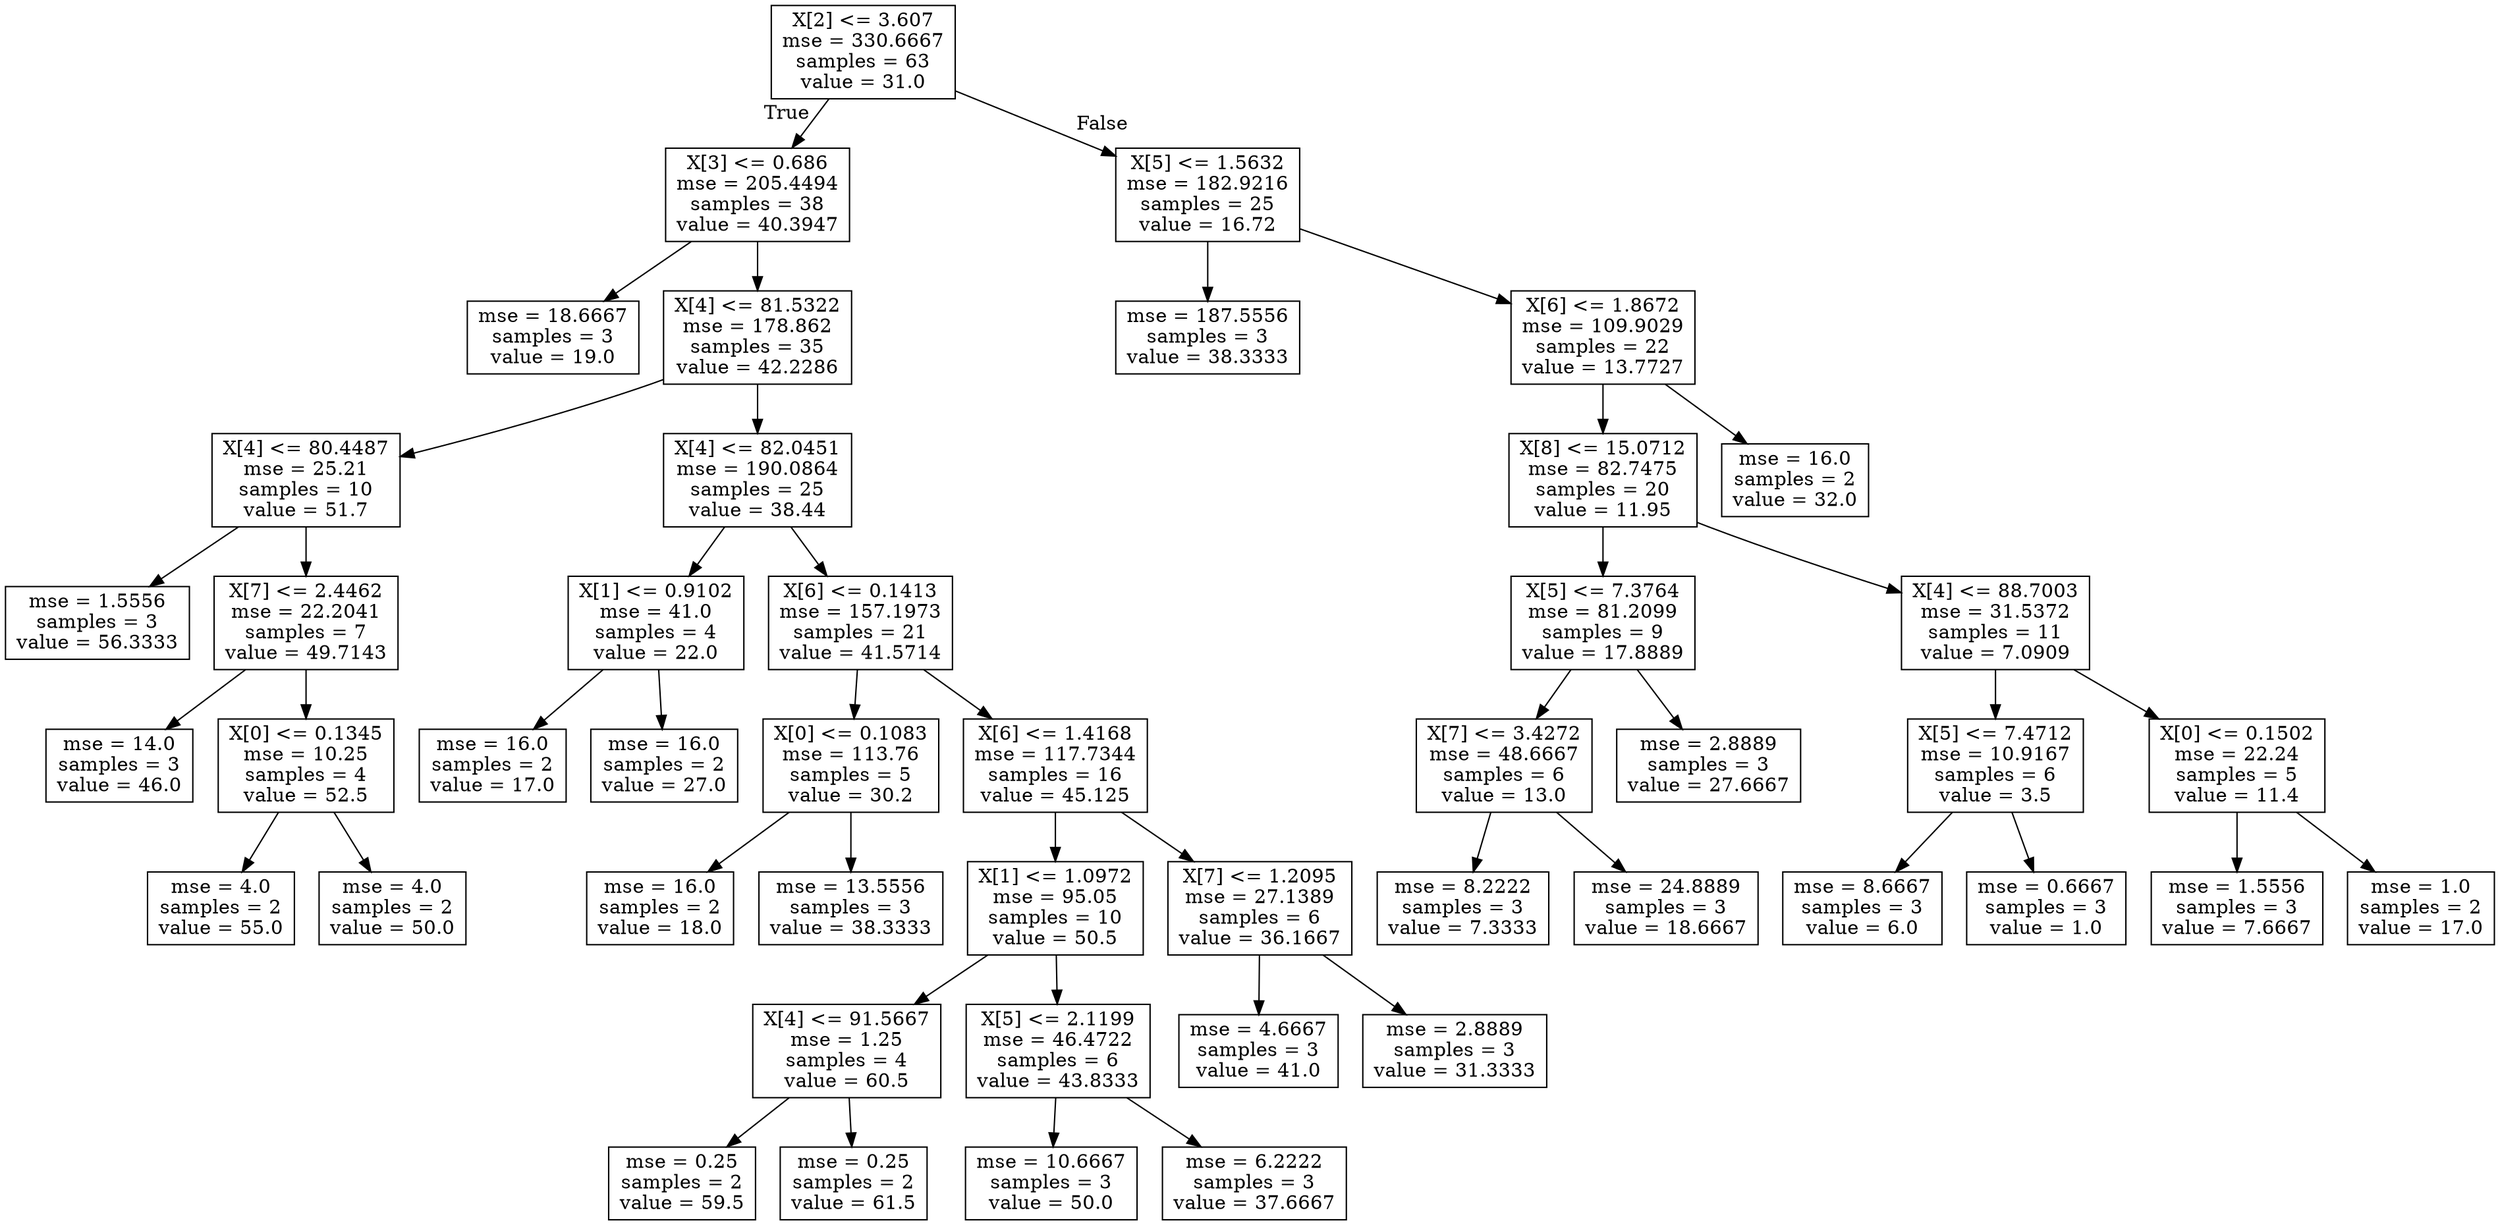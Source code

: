 digraph Tree {
node [shape=box] ;
0 [label="X[2] <= 3.607\nmse = 330.6667\nsamples = 63\nvalue = 31.0"] ;
1 [label="X[3] <= 0.686\nmse = 205.4494\nsamples = 38\nvalue = 40.3947"] ;
0 -> 1 [labeldistance=2.5, labelangle=45, headlabel="True"] ;
2 [label="mse = 18.6667\nsamples = 3\nvalue = 19.0"] ;
1 -> 2 ;
3 [label="X[4] <= 81.5322\nmse = 178.862\nsamples = 35\nvalue = 42.2286"] ;
1 -> 3 ;
4 [label="X[4] <= 80.4487\nmse = 25.21\nsamples = 10\nvalue = 51.7"] ;
3 -> 4 ;
5 [label="mse = 1.5556\nsamples = 3\nvalue = 56.3333"] ;
4 -> 5 ;
6 [label="X[7] <= 2.4462\nmse = 22.2041\nsamples = 7\nvalue = 49.7143"] ;
4 -> 6 ;
7 [label="mse = 14.0\nsamples = 3\nvalue = 46.0"] ;
6 -> 7 ;
8 [label="X[0] <= 0.1345\nmse = 10.25\nsamples = 4\nvalue = 52.5"] ;
6 -> 8 ;
9 [label="mse = 4.0\nsamples = 2\nvalue = 55.0"] ;
8 -> 9 ;
10 [label="mse = 4.0\nsamples = 2\nvalue = 50.0"] ;
8 -> 10 ;
11 [label="X[4] <= 82.0451\nmse = 190.0864\nsamples = 25\nvalue = 38.44"] ;
3 -> 11 ;
12 [label="X[1] <= 0.9102\nmse = 41.0\nsamples = 4\nvalue = 22.0"] ;
11 -> 12 ;
13 [label="mse = 16.0\nsamples = 2\nvalue = 17.0"] ;
12 -> 13 ;
14 [label="mse = 16.0\nsamples = 2\nvalue = 27.0"] ;
12 -> 14 ;
15 [label="X[6] <= 0.1413\nmse = 157.1973\nsamples = 21\nvalue = 41.5714"] ;
11 -> 15 ;
16 [label="X[0] <= 0.1083\nmse = 113.76\nsamples = 5\nvalue = 30.2"] ;
15 -> 16 ;
17 [label="mse = 16.0\nsamples = 2\nvalue = 18.0"] ;
16 -> 17 ;
18 [label="mse = 13.5556\nsamples = 3\nvalue = 38.3333"] ;
16 -> 18 ;
19 [label="X[6] <= 1.4168\nmse = 117.7344\nsamples = 16\nvalue = 45.125"] ;
15 -> 19 ;
20 [label="X[1] <= 1.0972\nmse = 95.05\nsamples = 10\nvalue = 50.5"] ;
19 -> 20 ;
21 [label="X[4] <= 91.5667\nmse = 1.25\nsamples = 4\nvalue = 60.5"] ;
20 -> 21 ;
22 [label="mse = 0.25\nsamples = 2\nvalue = 59.5"] ;
21 -> 22 ;
23 [label="mse = 0.25\nsamples = 2\nvalue = 61.5"] ;
21 -> 23 ;
24 [label="X[5] <= 2.1199\nmse = 46.4722\nsamples = 6\nvalue = 43.8333"] ;
20 -> 24 ;
25 [label="mse = 10.6667\nsamples = 3\nvalue = 50.0"] ;
24 -> 25 ;
26 [label="mse = 6.2222\nsamples = 3\nvalue = 37.6667"] ;
24 -> 26 ;
27 [label="X[7] <= 1.2095\nmse = 27.1389\nsamples = 6\nvalue = 36.1667"] ;
19 -> 27 ;
28 [label="mse = 4.6667\nsamples = 3\nvalue = 41.0"] ;
27 -> 28 ;
29 [label="mse = 2.8889\nsamples = 3\nvalue = 31.3333"] ;
27 -> 29 ;
30 [label="X[5] <= 1.5632\nmse = 182.9216\nsamples = 25\nvalue = 16.72"] ;
0 -> 30 [labeldistance=2.5, labelangle=-45, headlabel="False"] ;
31 [label="mse = 187.5556\nsamples = 3\nvalue = 38.3333"] ;
30 -> 31 ;
32 [label="X[6] <= 1.8672\nmse = 109.9029\nsamples = 22\nvalue = 13.7727"] ;
30 -> 32 ;
33 [label="X[8] <= 15.0712\nmse = 82.7475\nsamples = 20\nvalue = 11.95"] ;
32 -> 33 ;
34 [label="X[5] <= 7.3764\nmse = 81.2099\nsamples = 9\nvalue = 17.8889"] ;
33 -> 34 ;
35 [label="X[7] <= 3.4272\nmse = 48.6667\nsamples = 6\nvalue = 13.0"] ;
34 -> 35 ;
36 [label="mse = 8.2222\nsamples = 3\nvalue = 7.3333"] ;
35 -> 36 ;
37 [label="mse = 24.8889\nsamples = 3\nvalue = 18.6667"] ;
35 -> 37 ;
38 [label="mse = 2.8889\nsamples = 3\nvalue = 27.6667"] ;
34 -> 38 ;
39 [label="X[4] <= 88.7003\nmse = 31.5372\nsamples = 11\nvalue = 7.0909"] ;
33 -> 39 ;
40 [label="X[5] <= 7.4712\nmse = 10.9167\nsamples = 6\nvalue = 3.5"] ;
39 -> 40 ;
41 [label="mse = 8.6667\nsamples = 3\nvalue = 6.0"] ;
40 -> 41 ;
42 [label="mse = 0.6667\nsamples = 3\nvalue = 1.0"] ;
40 -> 42 ;
43 [label="X[0] <= 0.1502\nmse = 22.24\nsamples = 5\nvalue = 11.4"] ;
39 -> 43 ;
44 [label="mse = 1.5556\nsamples = 3\nvalue = 7.6667"] ;
43 -> 44 ;
45 [label="mse = 1.0\nsamples = 2\nvalue = 17.0"] ;
43 -> 45 ;
46 [label="mse = 16.0\nsamples = 2\nvalue = 32.0"] ;
32 -> 46 ;
}